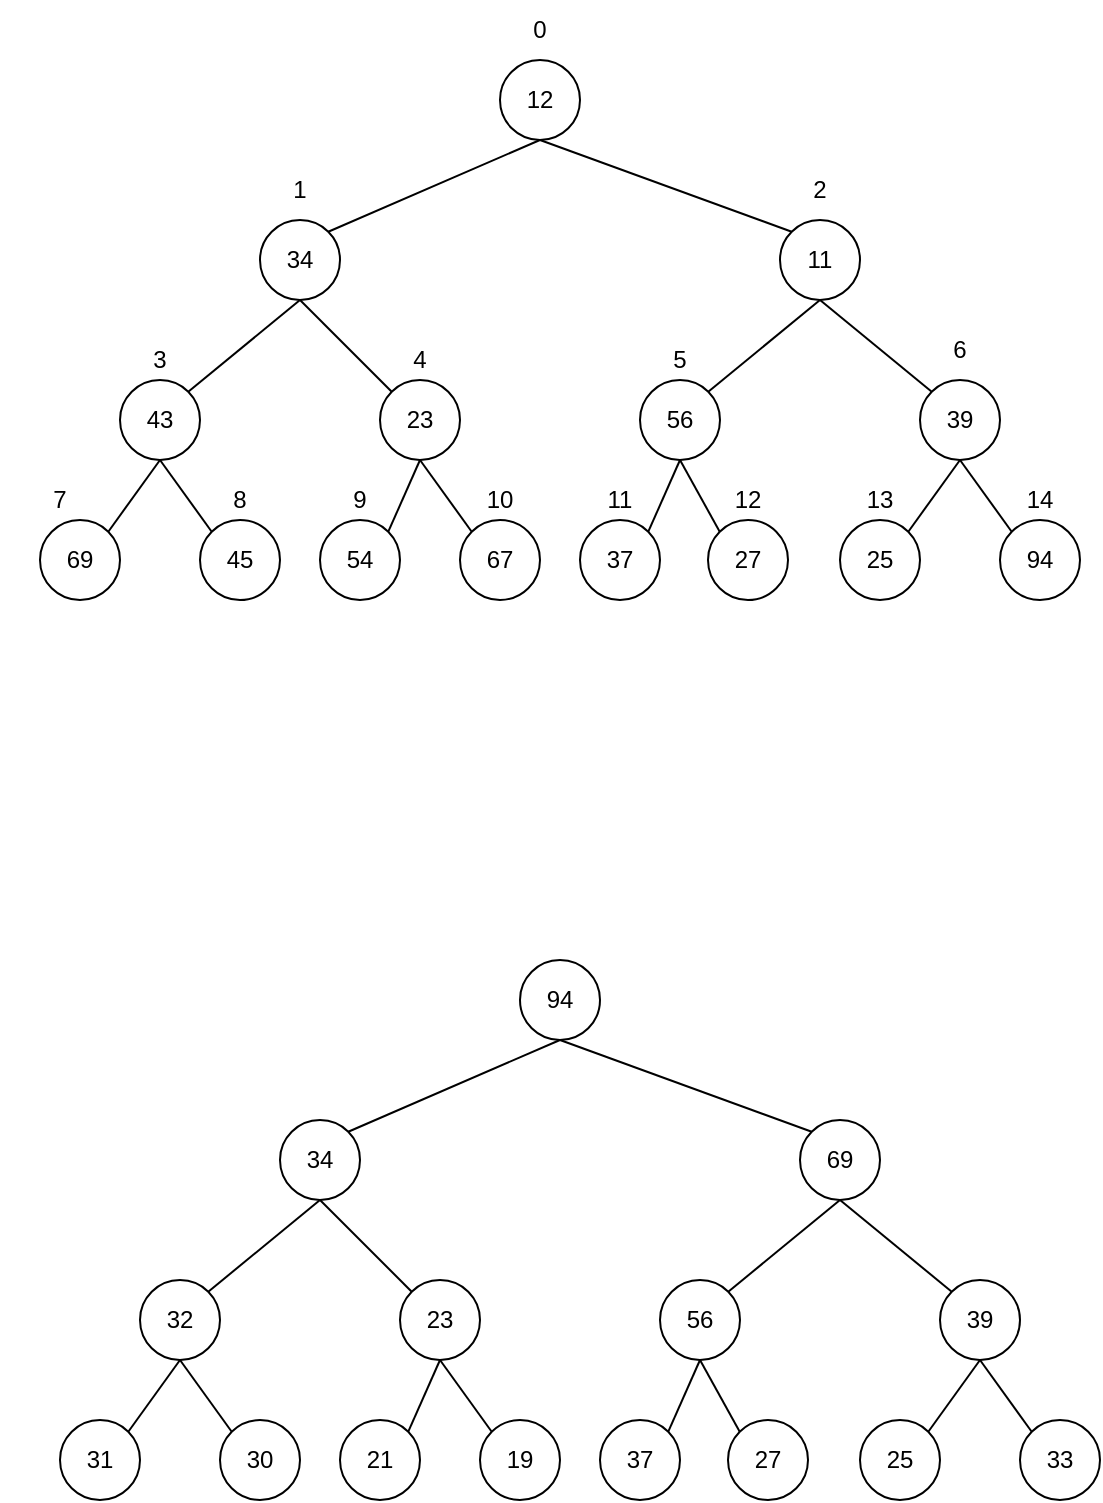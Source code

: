 <mxfile version="22.0.8" type="github">
  <diagram name="第 1 页" id="cq1C9ReNVZlnI1frT3iL">
    <mxGraphModel dx="1306" dy="826" grid="1" gridSize="10" guides="1" tooltips="1" connect="1" arrows="1" fold="1" page="1" pageScale="1" pageWidth="827" pageHeight="1169" math="0" shadow="0">
      <root>
        <mxCell id="0" />
        <mxCell id="1" parent="0" />
        <mxCell id="9JF7gpEFY-U6LzNRW1sI-1" value="12" style="ellipse;whiteSpace=wrap;html=1;aspect=fixed;" vertex="1" parent="1">
          <mxGeometry x="350" y="160" width="40" height="40" as="geometry" />
        </mxCell>
        <mxCell id="9JF7gpEFY-U6LzNRW1sI-2" value="34" style="ellipse;whiteSpace=wrap;html=1;aspect=fixed;" vertex="1" parent="1">
          <mxGeometry x="230" y="240" width="40" height="40" as="geometry" />
        </mxCell>
        <mxCell id="9JF7gpEFY-U6LzNRW1sI-3" value="11" style="ellipse;whiteSpace=wrap;html=1;aspect=fixed;" vertex="1" parent="1">
          <mxGeometry x="490" y="240" width="40" height="40" as="geometry" />
        </mxCell>
        <mxCell id="9JF7gpEFY-U6LzNRW1sI-4" value="43" style="ellipse;whiteSpace=wrap;html=1;aspect=fixed;" vertex="1" parent="1">
          <mxGeometry x="160" y="320" width="40" height="40" as="geometry" />
        </mxCell>
        <mxCell id="9JF7gpEFY-U6LzNRW1sI-5" value="23" style="ellipse;whiteSpace=wrap;html=1;aspect=fixed;" vertex="1" parent="1">
          <mxGeometry x="290" y="320" width="40" height="40" as="geometry" />
        </mxCell>
        <mxCell id="9JF7gpEFY-U6LzNRW1sI-6" value="56" style="ellipse;whiteSpace=wrap;html=1;aspect=fixed;" vertex="1" parent="1">
          <mxGeometry x="420" y="320" width="40" height="40" as="geometry" />
        </mxCell>
        <mxCell id="9JF7gpEFY-U6LzNRW1sI-7" value="39" style="ellipse;whiteSpace=wrap;html=1;aspect=fixed;" vertex="1" parent="1">
          <mxGeometry x="560" y="320" width="40" height="40" as="geometry" />
        </mxCell>
        <mxCell id="9JF7gpEFY-U6LzNRW1sI-10" value="" style="endArrow=none;html=1;rounded=0;entryX=0.5;entryY=1;entryDx=0;entryDy=0;exitX=1;exitY=0;exitDx=0;exitDy=0;" edge="1" parent="1" source="9JF7gpEFY-U6LzNRW1sI-2" target="9JF7gpEFY-U6LzNRW1sI-1">
          <mxGeometry width="50" height="50" relative="1" as="geometry">
            <mxPoint x="390" y="490" as="sourcePoint" />
            <mxPoint x="440" y="440" as="targetPoint" />
          </mxGeometry>
        </mxCell>
        <mxCell id="9JF7gpEFY-U6LzNRW1sI-11" value="" style="endArrow=none;html=1;rounded=0;entryX=0.5;entryY=1;entryDx=0;entryDy=0;exitX=0;exitY=0;exitDx=0;exitDy=0;" edge="1" parent="1" source="9JF7gpEFY-U6LzNRW1sI-3" target="9JF7gpEFY-U6LzNRW1sI-1">
          <mxGeometry width="50" height="50" relative="1" as="geometry">
            <mxPoint x="390" y="490" as="sourcePoint" />
            <mxPoint x="440" y="440" as="targetPoint" />
          </mxGeometry>
        </mxCell>
        <mxCell id="9JF7gpEFY-U6LzNRW1sI-12" value="" style="endArrow=none;html=1;rounded=0;entryX=0.5;entryY=1;entryDx=0;entryDy=0;exitX=1;exitY=0;exitDx=0;exitDy=0;" edge="1" parent="1" source="9JF7gpEFY-U6LzNRW1sI-4" target="9JF7gpEFY-U6LzNRW1sI-2">
          <mxGeometry width="50" height="50" relative="1" as="geometry">
            <mxPoint x="390" y="520" as="sourcePoint" />
            <mxPoint x="440" y="470" as="targetPoint" />
          </mxGeometry>
        </mxCell>
        <mxCell id="9JF7gpEFY-U6LzNRW1sI-13" value="" style="endArrow=none;html=1;rounded=0;entryX=0.5;entryY=1;entryDx=0;entryDy=0;" edge="1" parent="1" source="9JF7gpEFY-U6LzNRW1sI-5" target="9JF7gpEFY-U6LzNRW1sI-2">
          <mxGeometry width="50" height="50" relative="1" as="geometry">
            <mxPoint x="380" y="480" as="sourcePoint" />
            <mxPoint x="440" y="470" as="targetPoint" />
          </mxGeometry>
        </mxCell>
        <mxCell id="9JF7gpEFY-U6LzNRW1sI-14" value="" style="endArrow=none;html=1;rounded=0;entryX=0.5;entryY=1;entryDx=0;entryDy=0;exitX=1;exitY=0;exitDx=0;exitDy=0;" edge="1" parent="1" source="9JF7gpEFY-U6LzNRW1sI-6" target="9JF7gpEFY-U6LzNRW1sI-3">
          <mxGeometry width="50" height="50" relative="1" as="geometry">
            <mxPoint x="390" y="530" as="sourcePoint" />
            <mxPoint x="460" y="430" as="targetPoint" />
          </mxGeometry>
        </mxCell>
        <mxCell id="9JF7gpEFY-U6LzNRW1sI-15" value="" style="endArrow=none;html=1;rounded=0;entryX=0.5;entryY=1;entryDx=0;entryDy=0;exitX=0;exitY=0;exitDx=0;exitDy=0;" edge="1" parent="1" source="9JF7gpEFY-U6LzNRW1sI-7" target="9JF7gpEFY-U6LzNRW1sI-3">
          <mxGeometry width="50" height="50" relative="1" as="geometry">
            <mxPoint x="390" y="530" as="sourcePoint" />
            <mxPoint x="440" y="480" as="targetPoint" />
          </mxGeometry>
        </mxCell>
        <mxCell id="9JF7gpEFY-U6LzNRW1sI-17" value="69" style="ellipse;whiteSpace=wrap;html=1;aspect=fixed;" vertex="1" parent="1">
          <mxGeometry x="120" y="390" width="40" height="40" as="geometry" />
        </mxCell>
        <mxCell id="9JF7gpEFY-U6LzNRW1sI-18" value="45" style="ellipse;whiteSpace=wrap;html=1;aspect=fixed;" vertex="1" parent="1">
          <mxGeometry x="200" y="390" width="40" height="40" as="geometry" />
        </mxCell>
        <mxCell id="9JF7gpEFY-U6LzNRW1sI-19" value="54" style="ellipse;whiteSpace=wrap;html=1;aspect=fixed;" vertex="1" parent="1">
          <mxGeometry x="260" y="390" width="40" height="40" as="geometry" />
        </mxCell>
        <mxCell id="9JF7gpEFY-U6LzNRW1sI-20" value="67" style="ellipse;whiteSpace=wrap;html=1;aspect=fixed;" vertex="1" parent="1">
          <mxGeometry x="330" y="390" width="40" height="40" as="geometry" />
        </mxCell>
        <mxCell id="9JF7gpEFY-U6LzNRW1sI-21" value="37" style="ellipse;whiteSpace=wrap;html=1;aspect=fixed;" vertex="1" parent="1">
          <mxGeometry x="390" y="390" width="40" height="40" as="geometry" />
        </mxCell>
        <mxCell id="9JF7gpEFY-U6LzNRW1sI-22" value="27" style="ellipse;whiteSpace=wrap;html=1;aspect=fixed;" vertex="1" parent="1">
          <mxGeometry x="454" y="390" width="40" height="40" as="geometry" />
        </mxCell>
        <mxCell id="9JF7gpEFY-U6LzNRW1sI-23" value="25" style="ellipse;whiteSpace=wrap;html=1;aspect=fixed;" vertex="1" parent="1">
          <mxGeometry x="520" y="390" width="40" height="40" as="geometry" />
        </mxCell>
        <mxCell id="9JF7gpEFY-U6LzNRW1sI-24" value="94" style="ellipse;whiteSpace=wrap;html=1;aspect=fixed;" vertex="1" parent="1">
          <mxGeometry x="600" y="390" width="40" height="40" as="geometry" />
        </mxCell>
        <mxCell id="9JF7gpEFY-U6LzNRW1sI-25" value="" style="endArrow=none;html=1;rounded=0;entryX=0.5;entryY=1;entryDx=0;entryDy=0;exitX=1;exitY=0;exitDx=0;exitDy=0;" edge="1" parent="1" source="9JF7gpEFY-U6LzNRW1sI-17" target="9JF7gpEFY-U6LzNRW1sI-4">
          <mxGeometry width="50" height="50" relative="1" as="geometry">
            <mxPoint x="390" y="550" as="sourcePoint" />
            <mxPoint x="350" y="460" as="targetPoint" />
          </mxGeometry>
        </mxCell>
        <mxCell id="9JF7gpEFY-U6LzNRW1sI-27" value="" style="endArrow=none;html=1;rounded=0;entryX=0.5;entryY=1;entryDx=0;entryDy=0;exitX=0;exitY=0;exitDx=0;exitDy=0;" edge="1" parent="1" source="9JF7gpEFY-U6LzNRW1sI-18" target="9JF7gpEFY-U6LzNRW1sI-4">
          <mxGeometry width="50" height="50" relative="1" as="geometry">
            <mxPoint x="390" y="550" as="sourcePoint" />
            <mxPoint x="440" y="500" as="targetPoint" />
          </mxGeometry>
        </mxCell>
        <mxCell id="9JF7gpEFY-U6LzNRW1sI-28" value="" style="endArrow=none;html=1;rounded=0;entryX=0.5;entryY=1;entryDx=0;entryDy=0;exitX=1;exitY=0;exitDx=0;exitDy=0;" edge="1" parent="1" source="9JF7gpEFY-U6LzNRW1sI-19" target="9JF7gpEFY-U6LzNRW1sI-5">
          <mxGeometry width="50" height="50" relative="1" as="geometry">
            <mxPoint x="390" y="550" as="sourcePoint" />
            <mxPoint x="440" y="500" as="targetPoint" />
          </mxGeometry>
        </mxCell>
        <mxCell id="9JF7gpEFY-U6LzNRW1sI-29" value="" style="endArrow=none;html=1;rounded=0;entryX=0.5;entryY=1;entryDx=0;entryDy=0;exitX=0;exitY=0;exitDx=0;exitDy=0;" edge="1" parent="1" source="9JF7gpEFY-U6LzNRW1sI-20" target="9JF7gpEFY-U6LzNRW1sI-5">
          <mxGeometry width="50" height="50" relative="1" as="geometry">
            <mxPoint x="390" y="550" as="sourcePoint" />
            <mxPoint x="440" y="500" as="targetPoint" />
          </mxGeometry>
        </mxCell>
        <mxCell id="9JF7gpEFY-U6LzNRW1sI-33" value="" style="endArrow=none;html=1;rounded=0;entryX=0.5;entryY=1;entryDx=0;entryDy=0;exitX=1;exitY=0;exitDx=0;exitDy=0;" edge="1" parent="1" source="9JF7gpEFY-U6LzNRW1sI-21" target="9JF7gpEFY-U6LzNRW1sI-6">
          <mxGeometry width="50" height="50" relative="1" as="geometry">
            <mxPoint x="390" y="550" as="sourcePoint" />
            <mxPoint x="440" y="500" as="targetPoint" />
          </mxGeometry>
        </mxCell>
        <mxCell id="9JF7gpEFY-U6LzNRW1sI-34" value="" style="endArrow=none;html=1;rounded=0;entryX=0.5;entryY=1;entryDx=0;entryDy=0;exitX=0;exitY=0;exitDx=0;exitDy=0;" edge="1" parent="1" source="9JF7gpEFY-U6LzNRW1sI-22" target="9JF7gpEFY-U6LzNRW1sI-6">
          <mxGeometry width="50" height="50" relative="1" as="geometry">
            <mxPoint x="390" y="550" as="sourcePoint" />
            <mxPoint x="440" y="500" as="targetPoint" />
          </mxGeometry>
        </mxCell>
        <mxCell id="9JF7gpEFY-U6LzNRW1sI-35" value="" style="endArrow=none;html=1;rounded=0;entryX=0.5;entryY=1;entryDx=0;entryDy=0;exitX=1;exitY=0;exitDx=0;exitDy=0;" edge="1" parent="1" source="9JF7gpEFY-U6LzNRW1sI-23" target="9JF7gpEFY-U6LzNRW1sI-7">
          <mxGeometry width="50" height="50" relative="1" as="geometry">
            <mxPoint x="390" y="550" as="sourcePoint" />
            <mxPoint x="440" y="500" as="targetPoint" />
          </mxGeometry>
        </mxCell>
        <mxCell id="9JF7gpEFY-U6LzNRW1sI-36" value="" style="endArrow=none;html=1;rounded=0;entryX=0.5;entryY=1;entryDx=0;entryDy=0;exitX=0;exitY=0;exitDx=0;exitDy=0;" edge="1" parent="1" source="9JF7gpEFY-U6LzNRW1sI-24" target="9JF7gpEFY-U6LzNRW1sI-7">
          <mxGeometry width="50" height="50" relative="1" as="geometry">
            <mxPoint x="390" y="550" as="sourcePoint" />
            <mxPoint x="440" y="500" as="targetPoint" />
          </mxGeometry>
        </mxCell>
        <mxCell id="9JF7gpEFY-U6LzNRW1sI-37" value="0" style="text;html=1;strokeColor=none;fillColor=none;align=center;verticalAlign=middle;whiteSpace=wrap;rounded=0;" vertex="1" parent="1">
          <mxGeometry x="340" y="130" width="60" height="30" as="geometry" />
        </mxCell>
        <mxCell id="9JF7gpEFY-U6LzNRW1sI-39" value="1" style="text;html=1;strokeColor=none;fillColor=none;align=center;verticalAlign=middle;whiteSpace=wrap;rounded=0;" vertex="1" parent="1">
          <mxGeometry x="220" y="210" width="60" height="30" as="geometry" />
        </mxCell>
        <mxCell id="9JF7gpEFY-U6LzNRW1sI-40" value="2" style="text;html=1;strokeColor=none;fillColor=none;align=center;verticalAlign=middle;whiteSpace=wrap;rounded=0;" vertex="1" parent="1">
          <mxGeometry x="480" y="210" width="60" height="30" as="geometry" />
        </mxCell>
        <mxCell id="9JF7gpEFY-U6LzNRW1sI-41" value="3" style="text;html=1;strokeColor=none;fillColor=none;align=center;verticalAlign=middle;whiteSpace=wrap;rounded=0;" vertex="1" parent="1">
          <mxGeometry x="150" y="295" width="60" height="30" as="geometry" />
        </mxCell>
        <mxCell id="9JF7gpEFY-U6LzNRW1sI-42" value="4" style="text;html=1;strokeColor=none;fillColor=none;align=center;verticalAlign=middle;whiteSpace=wrap;rounded=0;" vertex="1" parent="1">
          <mxGeometry x="280" y="295" width="60" height="30" as="geometry" />
        </mxCell>
        <mxCell id="9JF7gpEFY-U6LzNRW1sI-43" value="5" style="text;html=1;strokeColor=none;fillColor=none;align=center;verticalAlign=middle;whiteSpace=wrap;rounded=0;" vertex="1" parent="1">
          <mxGeometry x="410" y="295" width="60" height="30" as="geometry" />
        </mxCell>
        <mxCell id="9JF7gpEFY-U6LzNRW1sI-44" value="6" style="text;html=1;strokeColor=none;fillColor=none;align=center;verticalAlign=middle;whiteSpace=wrap;rounded=0;" vertex="1" parent="1">
          <mxGeometry x="550" y="290" width="60" height="30" as="geometry" />
        </mxCell>
        <mxCell id="9JF7gpEFY-U6LzNRW1sI-45" value="7" style="text;html=1;strokeColor=none;fillColor=none;align=center;verticalAlign=middle;whiteSpace=wrap;rounded=0;" vertex="1" parent="1">
          <mxGeometry x="100" y="365" width="60" height="30" as="geometry" />
        </mxCell>
        <mxCell id="9JF7gpEFY-U6LzNRW1sI-46" value="8" style="text;html=1;strokeColor=none;fillColor=none;align=center;verticalAlign=middle;whiteSpace=wrap;rounded=0;" vertex="1" parent="1">
          <mxGeometry x="190" y="365" width="60" height="30" as="geometry" />
        </mxCell>
        <mxCell id="9JF7gpEFY-U6LzNRW1sI-47" value="9" style="text;html=1;strokeColor=none;fillColor=none;align=center;verticalAlign=middle;whiteSpace=wrap;rounded=0;" vertex="1" parent="1">
          <mxGeometry x="250" y="365" width="60" height="30" as="geometry" />
        </mxCell>
        <mxCell id="9JF7gpEFY-U6LzNRW1sI-48" value="10" style="text;html=1;strokeColor=none;fillColor=none;align=center;verticalAlign=middle;whiteSpace=wrap;rounded=0;" vertex="1" parent="1">
          <mxGeometry x="320" y="365" width="60" height="30" as="geometry" />
        </mxCell>
        <mxCell id="9JF7gpEFY-U6LzNRW1sI-49" value="11" style="text;html=1;strokeColor=none;fillColor=none;align=center;verticalAlign=middle;whiteSpace=wrap;rounded=0;" vertex="1" parent="1">
          <mxGeometry x="380" y="365" width="60" height="30" as="geometry" />
        </mxCell>
        <mxCell id="9JF7gpEFY-U6LzNRW1sI-50" value="12" style="text;html=1;strokeColor=none;fillColor=none;align=center;verticalAlign=middle;whiteSpace=wrap;rounded=0;" vertex="1" parent="1">
          <mxGeometry x="444" y="365" width="60" height="30" as="geometry" />
        </mxCell>
        <mxCell id="9JF7gpEFY-U6LzNRW1sI-51" value="13" style="text;html=1;strokeColor=none;fillColor=none;align=center;verticalAlign=middle;whiteSpace=wrap;rounded=0;" vertex="1" parent="1">
          <mxGeometry x="510" y="365" width="60" height="30" as="geometry" />
        </mxCell>
        <mxCell id="9JF7gpEFY-U6LzNRW1sI-52" value="14" style="text;html=1;strokeColor=none;fillColor=none;align=center;verticalAlign=middle;whiteSpace=wrap;rounded=0;" vertex="1" parent="1">
          <mxGeometry x="590" y="365" width="60" height="30" as="geometry" />
        </mxCell>
        <mxCell id="9JF7gpEFY-U6LzNRW1sI-98" value="94" style="ellipse;whiteSpace=wrap;html=1;aspect=fixed;" vertex="1" parent="1">
          <mxGeometry x="360" y="610" width="40" height="40" as="geometry" />
        </mxCell>
        <mxCell id="9JF7gpEFY-U6LzNRW1sI-99" value="34" style="ellipse;whiteSpace=wrap;html=1;aspect=fixed;" vertex="1" parent="1">
          <mxGeometry x="240" y="690" width="40" height="40" as="geometry" />
        </mxCell>
        <mxCell id="9JF7gpEFY-U6LzNRW1sI-100" value="69" style="ellipse;whiteSpace=wrap;html=1;aspect=fixed;" vertex="1" parent="1">
          <mxGeometry x="500" y="690" width="40" height="40" as="geometry" />
        </mxCell>
        <mxCell id="9JF7gpEFY-U6LzNRW1sI-101" value="32" style="ellipse;whiteSpace=wrap;html=1;aspect=fixed;" vertex="1" parent="1">
          <mxGeometry x="170" y="770" width="40" height="40" as="geometry" />
        </mxCell>
        <mxCell id="9JF7gpEFY-U6LzNRW1sI-102" value="23" style="ellipse;whiteSpace=wrap;html=1;aspect=fixed;" vertex="1" parent="1">
          <mxGeometry x="300" y="770" width="40" height="40" as="geometry" />
        </mxCell>
        <mxCell id="9JF7gpEFY-U6LzNRW1sI-103" value="56" style="ellipse;whiteSpace=wrap;html=1;aspect=fixed;" vertex="1" parent="1">
          <mxGeometry x="430" y="770" width="40" height="40" as="geometry" />
        </mxCell>
        <mxCell id="9JF7gpEFY-U6LzNRW1sI-104" value="39" style="ellipse;whiteSpace=wrap;html=1;aspect=fixed;" vertex="1" parent="1">
          <mxGeometry x="570" y="770" width="40" height="40" as="geometry" />
        </mxCell>
        <mxCell id="9JF7gpEFY-U6LzNRW1sI-105" value="" style="endArrow=none;html=1;rounded=0;entryX=0.5;entryY=1;entryDx=0;entryDy=0;exitX=1;exitY=0;exitDx=0;exitDy=0;" edge="1" parent="1" source="9JF7gpEFY-U6LzNRW1sI-99" target="9JF7gpEFY-U6LzNRW1sI-98">
          <mxGeometry width="50" height="50" relative="1" as="geometry">
            <mxPoint x="400" y="940" as="sourcePoint" />
            <mxPoint x="450" y="890" as="targetPoint" />
          </mxGeometry>
        </mxCell>
        <mxCell id="9JF7gpEFY-U6LzNRW1sI-106" value="" style="endArrow=none;html=1;rounded=0;entryX=0.5;entryY=1;entryDx=0;entryDy=0;exitX=0;exitY=0;exitDx=0;exitDy=0;" edge="1" parent="1" source="9JF7gpEFY-U6LzNRW1sI-100" target="9JF7gpEFY-U6LzNRW1sI-98">
          <mxGeometry width="50" height="50" relative="1" as="geometry">
            <mxPoint x="400" y="940" as="sourcePoint" />
            <mxPoint x="450" y="890" as="targetPoint" />
          </mxGeometry>
        </mxCell>
        <mxCell id="9JF7gpEFY-U6LzNRW1sI-107" value="" style="endArrow=none;html=1;rounded=0;entryX=0.5;entryY=1;entryDx=0;entryDy=0;exitX=1;exitY=0;exitDx=0;exitDy=0;" edge="1" parent="1" source="9JF7gpEFY-U6LzNRW1sI-101" target="9JF7gpEFY-U6LzNRW1sI-99">
          <mxGeometry width="50" height="50" relative="1" as="geometry">
            <mxPoint x="400" y="970" as="sourcePoint" />
            <mxPoint x="450" y="920" as="targetPoint" />
          </mxGeometry>
        </mxCell>
        <mxCell id="9JF7gpEFY-U6LzNRW1sI-108" value="" style="endArrow=none;html=1;rounded=0;entryX=0.5;entryY=1;entryDx=0;entryDy=0;" edge="1" parent="1" source="9JF7gpEFY-U6LzNRW1sI-102" target="9JF7gpEFY-U6LzNRW1sI-99">
          <mxGeometry width="50" height="50" relative="1" as="geometry">
            <mxPoint x="390" y="930" as="sourcePoint" />
            <mxPoint x="450" y="920" as="targetPoint" />
          </mxGeometry>
        </mxCell>
        <mxCell id="9JF7gpEFY-U6LzNRW1sI-109" value="" style="endArrow=none;html=1;rounded=0;entryX=0.5;entryY=1;entryDx=0;entryDy=0;exitX=1;exitY=0;exitDx=0;exitDy=0;" edge="1" parent="1" source="9JF7gpEFY-U6LzNRW1sI-103" target="9JF7gpEFY-U6LzNRW1sI-100">
          <mxGeometry width="50" height="50" relative="1" as="geometry">
            <mxPoint x="400" y="980" as="sourcePoint" />
            <mxPoint x="470" y="880" as="targetPoint" />
          </mxGeometry>
        </mxCell>
        <mxCell id="9JF7gpEFY-U6LzNRW1sI-110" value="" style="endArrow=none;html=1;rounded=0;entryX=0.5;entryY=1;entryDx=0;entryDy=0;exitX=0;exitY=0;exitDx=0;exitDy=0;" edge="1" parent="1" source="9JF7gpEFY-U6LzNRW1sI-104" target="9JF7gpEFY-U6LzNRW1sI-100">
          <mxGeometry width="50" height="50" relative="1" as="geometry">
            <mxPoint x="400" y="980" as="sourcePoint" />
            <mxPoint x="450" y="930" as="targetPoint" />
          </mxGeometry>
        </mxCell>
        <mxCell id="9JF7gpEFY-U6LzNRW1sI-111" value="31" style="ellipse;whiteSpace=wrap;html=1;aspect=fixed;" vertex="1" parent="1">
          <mxGeometry x="130" y="840" width="40" height="40" as="geometry" />
        </mxCell>
        <mxCell id="9JF7gpEFY-U6LzNRW1sI-112" value="30" style="ellipse;whiteSpace=wrap;html=1;aspect=fixed;" vertex="1" parent="1">
          <mxGeometry x="210" y="840" width="40" height="40" as="geometry" />
        </mxCell>
        <mxCell id="9JF7gpEFY-U6LzNRW1sI-113" value="21" style="ellipse;whiteSpace=wrap;html=1;aspect=fixed;" vertex="1" parent="1">
          <mxGeometry x="270" y="840" width="40" height="40" as="geometry" />
        </mxCell>
        <mxCell id="9JF7gpEFY-U6LzNRW1sI-114" value="19" style="ellipse;whiteSpace=wrap;html=1;aspect=fixed;" vertex="1" parent="1">
          <mxGeometry x="340" y="840" width="40" height="40" as="geometry" />
        </mxCell>
        <mxCell id="9JF7gpEFY-U6LzNRW1sI-115" value="37" style="ellipse;whiteSpace=wrap;html=1;aspect=fixed;" vertex="1" parent="1">
          <mxGeometry x="400" y="840" width="40" height="40" as="geometry" />
        </mxCell>
        <mxCell id="9JF7gpEFY-U6LzNRW1sI-116" value="27" style="ellipse;whiteSpace=wrap;html=1;aspect=fixed;" vertex="1" parent="1">
          <mxGeometry x="464" y="840" width="40" height="40" as="geometry" />
        </mxCell>
        <mxCell id="9JF7gpEFY-U6LzNRW1sI-117" value="25" style="ellipse;whiteSpace=wrap;html=1;aspect=fixed;" vertex="1" parent="1">
          <mxGeometry x="530" y="840" width="40" height="40" as="geometry" />
        </mxCell>
        <mxCell id="9JF7gpEFY-U6LzNRW1sI-118" value="33" style="ellipse;whiteSpace=wrap;html=1;aspect=fixed;" vertex="1" parent="1">
          <mxGeometry x="610" y="840" width="40" height="40" as="geometry" />
        </mxCell>
        <mxCell id="9JF7gpEFY-U6LzNRW1sI-119" value="" style="endArrow=none;html=1;rounded=0;entryX=0.5;entryY=1;entryDx=0;entryDy=0;exitX=1;exitY=0;exitDx=0;exitDy=0;" edge="1" parent="1" source="9JF7gpEFY-U6LzNRW1sI-111" target="9JF7gpEFY-U6LzNRW1sI-101">
          <mxGeometry width="50" height="50" relative="1" as="geometry">
            <mxPoint x="400" y="1000" as="sourcePoint" />
            <mxPoint x="360" y="910" as="targetPoint" />
          </mxGeometry>
        </mxCell>
        <mxCell id="9JF7gpEFY-U6LzNRW1sI-120" value="" style="endArrow=none;html=1;rounded=0;entryX=0.5;entryY=1;entryDx=0;entryDy=0;exitX=0;exitY=0;exitDx=0;exitDy=0;" edge="1" parent="1" source="9JF7gpEFY-U6LzNRW1sI-112" target="9JF7gpEFY-U6LzNRW1sI-101">
          <mxGeometry width="50" height="50" relative="1" as="geometry">
            <mxPoint x="400" y="1000" as="sourcePoint" />
            <mxPoint x="450" y="950" as="targetPoint" />
          </mxGeometry>
        </mxCell>
        <mxCell id="9JF7gpEFY-U6LzNRW1sI-121" value="" style="endArrow=none;html=1;rounded=0;entryX=0.5;entryY=1;entryDx=0;entryDy=0;exitX=1;exitY=0;exitDx=0;exitDy=0;" edge="1" parent="1" source="9JF7gpEFY-U6LzNRW1sI-113" target="9JF7gpEFY-U6LzNRW1sI-102">
          <mxGeometry width="50" height="50" relative="1" as="geometry">
            <mxPoint x="400" y="1000" as="sourcePoint" />
            <mxPoint x="450" y="950" as="targetPoint" />
          </mxGeometry>
        </mxCell>
        <mxCell id="9JF7gpEFY-U6LzNRW1sI-122" value="" style="endArrow=none;html=1;rounded=0;entryX=0.5;entryY=1;entryDx=0;entryDy=0;exitX=0;exitY=0;exitDx=0;exitDy=0;" edge="1" parent="1" source="9JF7gpEFY-U6LzNRW1sI-114" target="9JF7gpEFY-U6LzNRW1sI-102">
          <mxGeometry width="50" height="50" relative="1" as="geometry">
            <mxPoint x="400" y="1000" as="sourcePoint" />
            <mxPoint x="450" y="950" as="targetPoint" />
          </mxGeometry>
        </mxCell>
        <mxCell id="9JF7gpEFY-U6LzNRW1sI-123" value="" style="endArrow=none;html=1;rounded=0;entryX=0.5;entryY=1;entryDx=0;entryDy=0;exitX=1;exitY=0;exitDx=0;exitDy=0;" edge="1" parent="1" source="9JF7gpEFY-U6LzNRW1sI-115" target="9JF7gpEFY-U6LzNRW1sI-103">
          <mxGeometry width="50" height="50" relative="1" as="geometry">
            <mxPoint x="400" y="1000" as="sourcePoint" />
            <mxPoint x="450" y="950" as="targetPoint" />
          </mxGeometry>
        </mxCell>
        <mxCell id="9JF7gpEFY-U6LzNRW1sI-124" value="" style="endArrow=none;html=1;rounded=0;entryX=0.5;entryY=1;entryDx=0;entryDy=0;exitX=0;exitY=0;exitDx=0;exitDy=0;" edge="1" parent="1" source="9JF7gpEFY-U6LzNRW1sI-116" target="9JF7gpEFY-U6LzNRW1sI-103">
          <mxGeometry width="50" height="50" relative="1" as="geometry">
            <mxPoint x="400" y="1000" as="sourcePoint" />
            <mxPoint x="450" y="950" as="targetPoint" />
          </mxGeometry>
        </mxCell>
        <mxCell id="9JF7gpEFY-U6LzNRW1sI-125" value="" style="endArrow=none;html=1;rounded=0;entryX=0.5;entryY=1;entryDx=0;entryDy=0;exitX=1;exitY=0;exitDx=0;exitDy=0;" edge="1" parent="1" source="9JF7gpEFY-U6LzNRW1sI-117" target="9JF7gpEFY-U6LzNRW1sI-104">
          <mxGeometry width="50" height="50" relative="1" as="geometry">
            <mxPoint x="400" y="1000" as="sourcePoint" />
            <mxPoint x="450" y="950" as="targetPoint" />
          </mxGeometry>
        </mxCell>
        <mxCell id="9JF7gpEFY-U6LzNRW1sI-126" value="" style="endArrow=none;html=1;rounded=0;entryX=0.5;entryY=1;entryDx=0;entryDy=0;exitX=0;exitY=0;exitDx=0;exitDy=0;" edge="1" parent="1" source="9JF7gpEFY-U6LzNRW1sI-118" target="9JF7gpEFY-U6LzNRW1sI-104">
          <mxGeometry width="50" height="50" relative="1" as="geometry">
            <mxPoint x="400" y="1000" as="sourcePoint" />
            <mxPoint x="450" y="950" as="targetPoint" />
          </mxGeometry>
        </mxCell>
      </root>
    </mxGraphModel>
  </diagram>
</mxfile>
